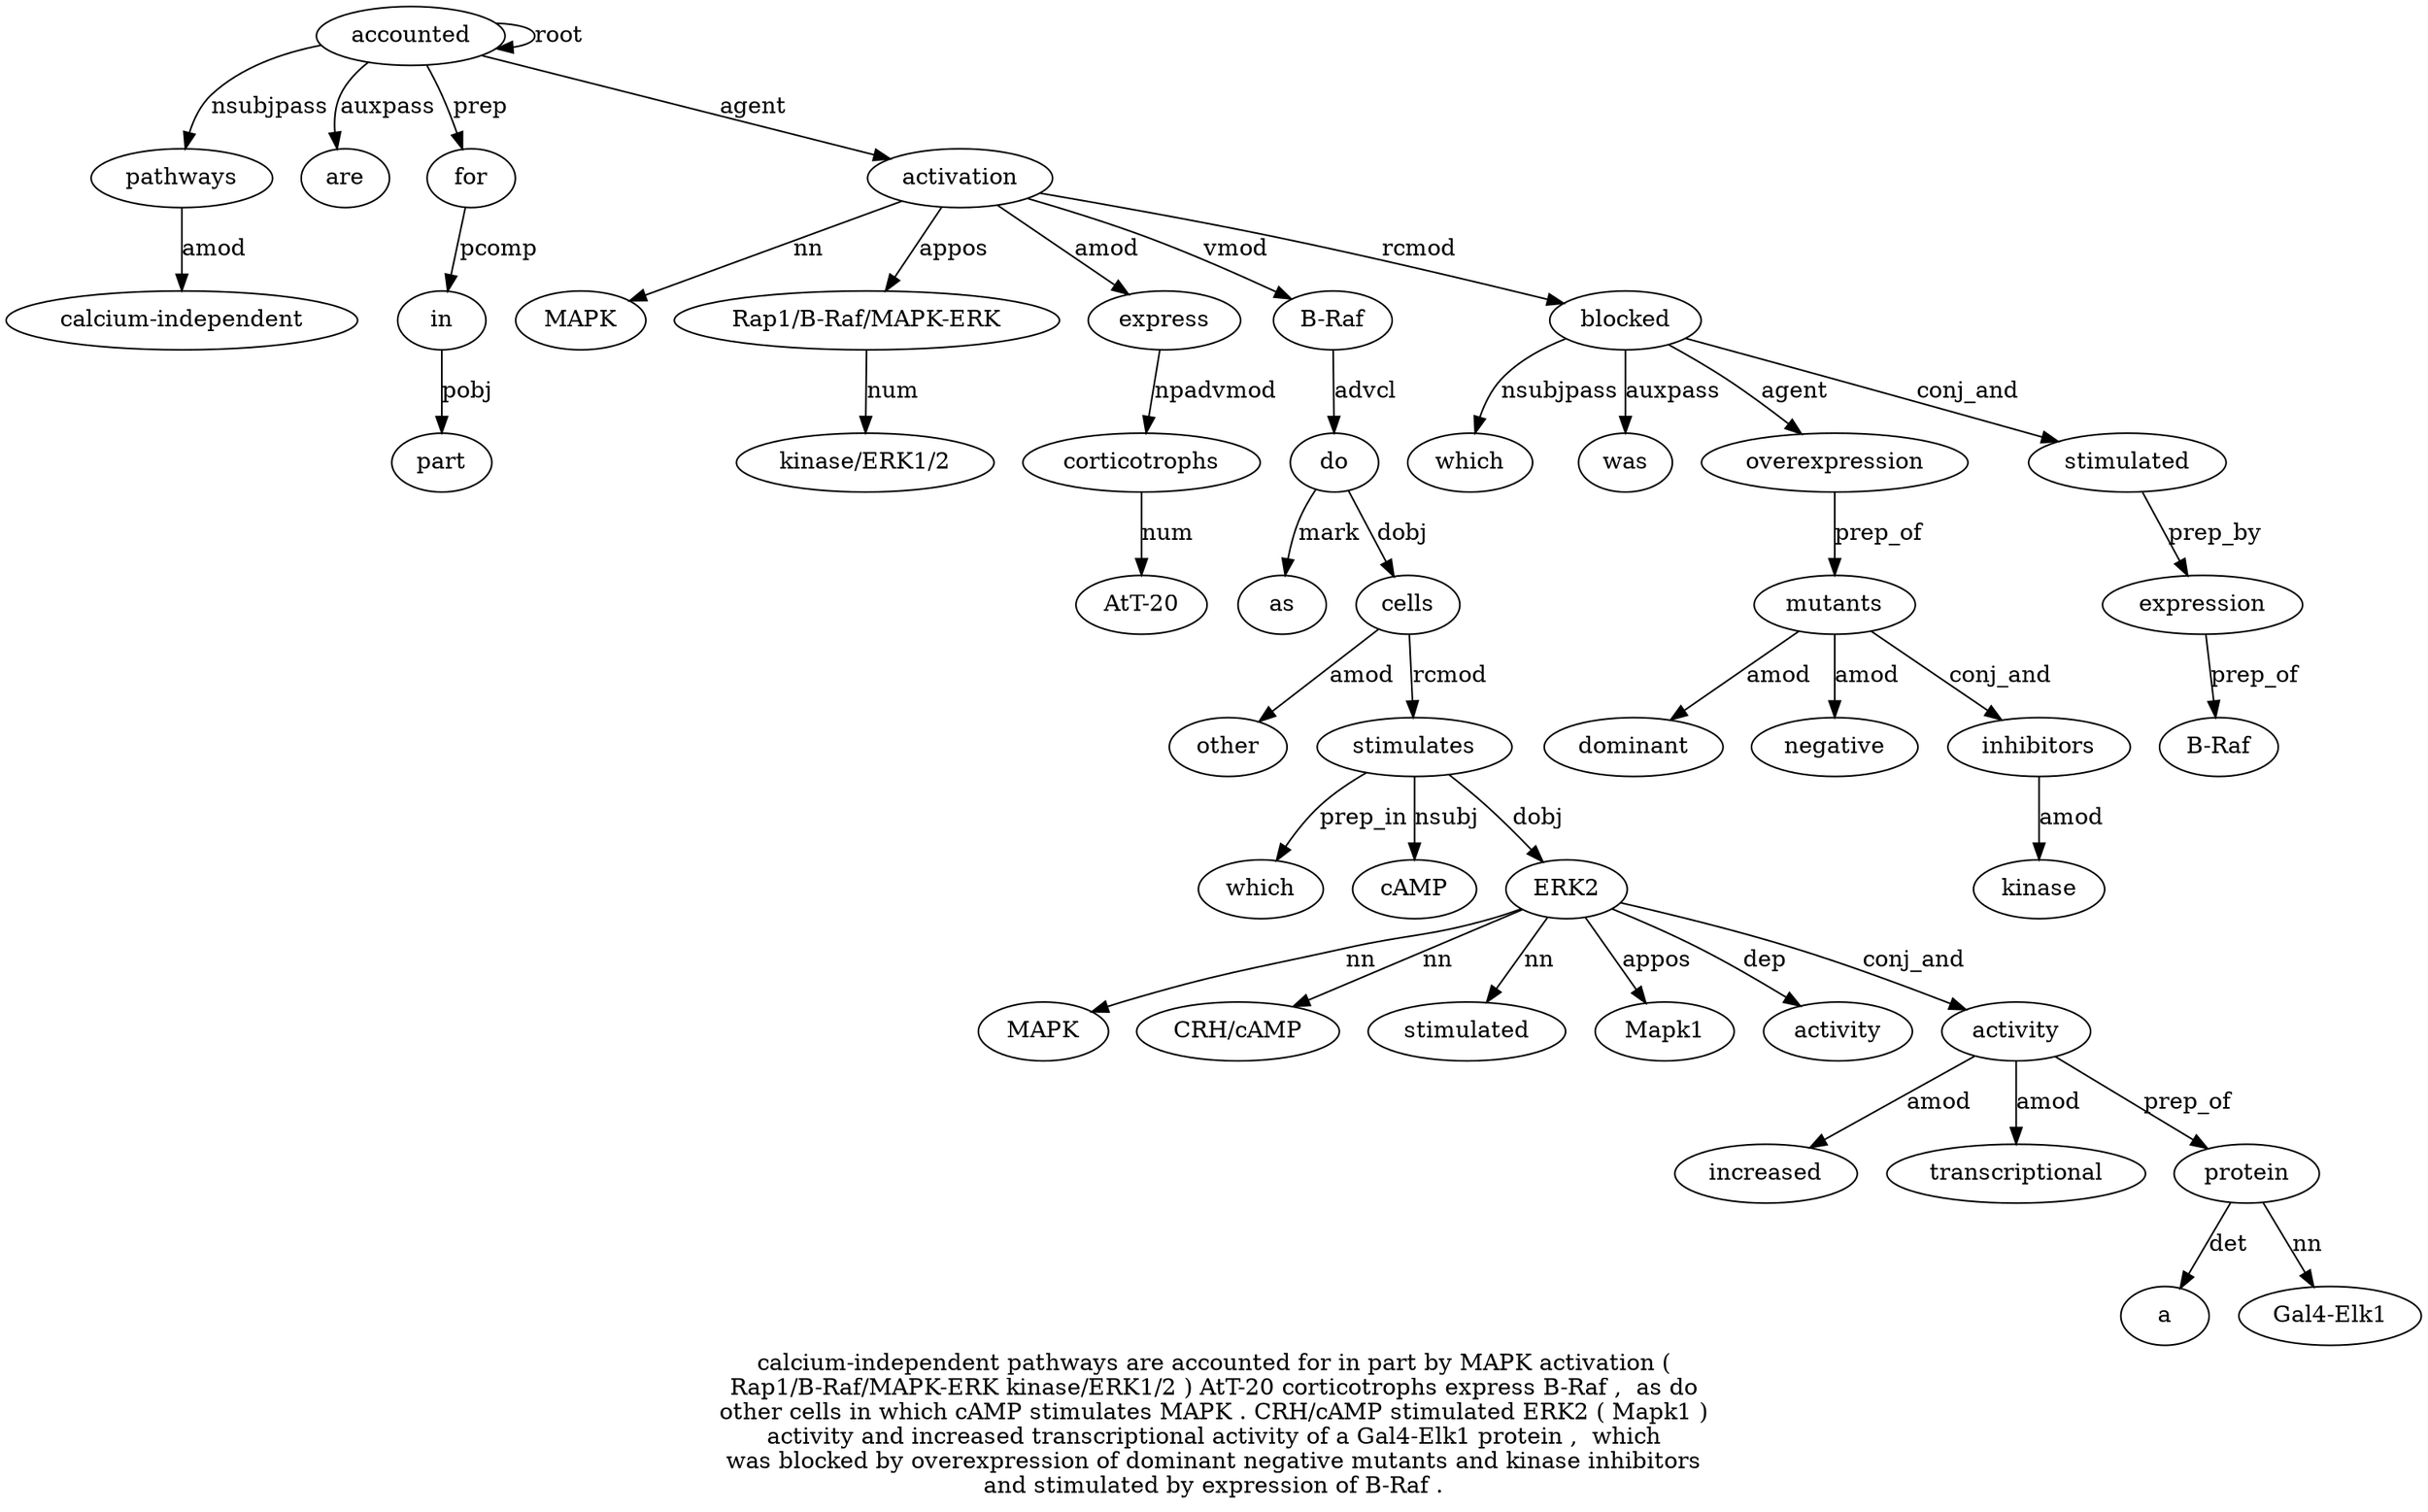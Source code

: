 digraph "calcium-independent pathways are accounted for in part by MAPK activation ( Rap1/B-Raf/MAPK-ERK kinase/ERK1/2 ) AtT-20 corticotrophs express B-Raf ,  as do other cells in which cAMP stimulates MAPK . CRH/cAMP stimulated ERK2 ( Mapk1 ) activity and increased transcriptional activity of a Gal4-Elk1 protein ,  which was blocked by overexpression of dominant negative mutants and kinase inhibitors and stimulated by expression of B-Raf ." {
label="calcium-independent pathways are accounted for in part by MAPK activation (
Rap1/B-Raf/MAPK-ERK kinase/ERK1/2 ) AtT-20 corticotrophs express B-Raf ,  as do
other cells in which cAMP stimulates MAPK . CRH/cAMP stimulated ERK2 ( Mapk1 )
activity and increased transcriptional activity of a Gal4-Elk1 protein ,  which
was blocked by overexpression of dominant negative mutants and kinase inhibitors
and stimulated by expression of B-Raf .";
pathways2 [style=filled, fillcolor=white, label=pathways];
"calcium-independent1" [style=filled, fillcolor=white, label="calcium-independent"];
pathways2 -> "calcium-independent1"  [label=amod];
accounted4 [style=filled, fillcolor=white, label=accounted];
accounted4 -> pathways2  [label=nsubjpass];
are3 [style=filled, fillcolor=white, label=are];
accounted4 -> are3  [label=auxpass];
accounted4 -> accounted4  [label=root];
for5 [style=filled, fillcolor=white, label=for];
accounted4 -> for5  [label=prep];
in6 [style=filled, fillcolor=white, label=in];
for5 -> in6  [label=pcomp];
part7 [style=filled, fillcolor=white, label=part];
in6 -> part7  [label=pobj];
activation10 [style=filled, fillcolor=white, label=activation];
MAPK9 [style=filled, fillcolor=white, label=MAPK];
activation10 -> MAPK9  [label=nn];
accounted4 -> activation10  [label=agent];
"Rap1/B-Raf/MAPK-ERK2" [style=filled, fillcolor=white, label="Rap1/B-Raf/MAPK-ERK"];
activation10 -> "Rap1/B-Raf/MAPK-ERK2"  [label=appos];
"kinase/ERK1/213" [style=filled, fillcolor=white, label="kinase/ERK1/2"];
"Rap1/B-Raf/MAPK-ERK2" -> "kinase/ERK1/213"  [label=num];
corticotrophs16 [style=filled, fillcolor=white, label=corticotrophs];
"AtT-2015" [style=filled, fillcolor=white, label="AtT-20"];
corticotrophs16 -> "AtT-2015"  [label=num];
express17 [style=filled, fillcolor=white, label=express];
express17 -> corticotrophs16  [label=npadvmod];
activation10 -> express17  [label=amod];
"B-Raf18" [style=filled, fillcolor=white, label="B-Raf"];
activation10 -> "B-Raf18"  [label=vmod];
do21 [style=filled, fillcolor=white, label=do];
as20 [style=filled, fillcolor=white, label=as];
do21 -> as20  [label=mark];
"B-Raf18" -> do21  [label=advcl];
cells23 [style=filled, fillcolor=white, label=cells];
other22 [style=filled, fillcolor=white, label=other];
cells23 -> other22  [label=amod];
do21 -> cells23  [label=dobj];
stimulates27 [style=filled, fillcolor=white, label=stimulates];
which25 [style=filled, fillcolor=white, label=which];
stimulates27 -> which25  [label=prep_in];
cAMP26 [style=filled, fillcolor=white, label=cAMP];
stimulates27 -> cAMP26  [label=nsubj];
cells23 -> stimulates27  [label=rcmod];
ERK23 [style=filled, fillcolor=white, label=ERK2];
MAPK28 [style=filled, fillcolor=white, label=MAPK];
ERK23 -> MAPK28  [label=nn];
"CRH/cAMP30" [style=filled, fillcolor=white, label="CRH/cAMP"];
ERK23 -> "CRH/cAMP30"  [label=nn];
stimulated31 [style=filled, fillcolor=white, label=stimulated];
ERK23 -> stimulated31  [label=nn];
stimulates27 -> ERK23  [label=dobj];
Mapk134 [style=filled, fillcolor=white, label=Mapk1];
ERK23 -> Mapk134  [label=appos];
activity36 [style=filled, fillcolor=white, label=activity];
ERK23 -> activity36  [label=dep];
activity40 [style=filled, fillcolor=white, label=activity];
increased38 [style=filled, fillcolor=white, label=increased];
activity40 -> increased38  [label=amod];
transcriptional39 [style=filled, fillcolor=white, label=transcriptional];
activity40 -> transcriptional39  [label=amod];
ERK23 -> activity40  [label=conj_and];
protein44 [style=filled, fillcolor=white, label=protein];
a42 [style=filled, fillcolor=white, label=a];
protein44 -> a42  [label=det];
"Gal4-Elk13" [style=filled, fillcolor=white, label="Gal4-Elk1"];
protein44 -> "Gal4-Elk13"  [label=nn];
activity40 -> protein44  [label=prep_of];
blocked48 [style=filled, fillcolor=white, label=blocked];
which46 [style=filled, fillcolor=white, label=which];
blocked48 -> which46  [label=nsubjpass];
was47 [style=filled, fillcolor=white, label=was];
blocked48 -> was47  [label=auxpass];
activation10 -> blocked48  [label=rcmod];
overexpression50 [style=filled, fillcolor=white, label=overexpression];
blocked48 -> overexpression50  [label=agent];
mutants54 [style=filled, fillcolor=white, label=mutants];
dominant52 [style=filled, fillcolor=white, label=dominant];
mutants54 -> dominant52  [label=amod];
negative53 [style=filled, fillcolor=white, label=negative];
mutants54 -> negative53  [label=amod];
overexpression50 -> mutants54  [label=prep_of];
inhibitors57 [style=filled, fillcolor=white, label=inhibitors];
kinase56 [style=filled, fillcolor=white, label=kinase];
inhibitors57 -> kinase56  [label=amod];
mutants54 -> inhibitors57  [label=conj_and];
stimulated59 [style=filled, fillcolor=white, label=stimulated];
blocked48 -> stimulated59  [label=conj_and];
expression61 [style=filled, fillcolor=white, label=expression];
stimulated59 -> expression61  [label=prep_by];
"B-Raf63" [style=filled, fillcolor=white, label="B-Raf"];
expression61 -> "B-Raf63"  [label=prep_of];
}
